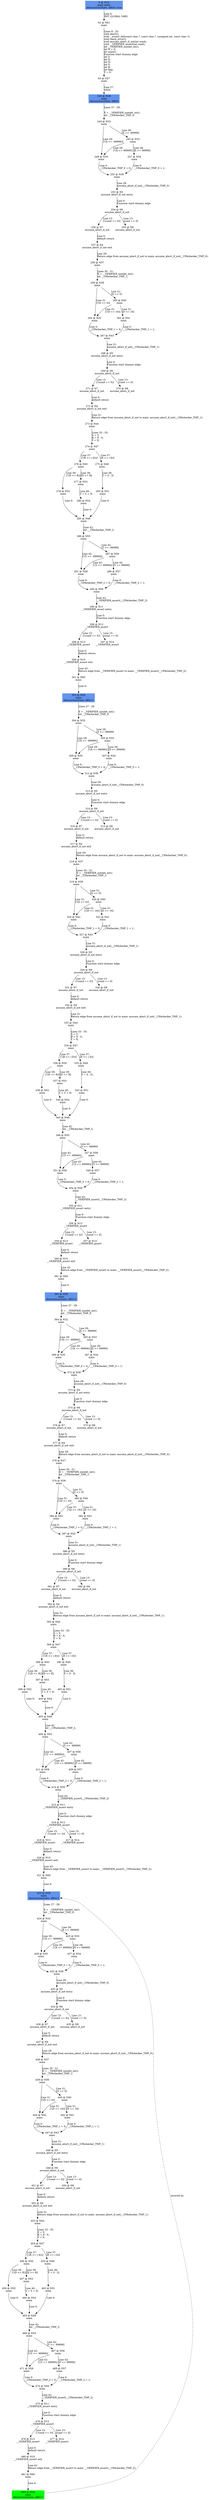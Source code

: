 digraph ARG {
node [style="filled" shape="box" color="white"]
0 [fillcolor="cornflowerblue" label="0 @ N19\nmain entry\nAbstractionState: ABS0: true\n" id="0"]
62 [label="62 @ N61\nmain\n" id="62"]
63 [label="63 @ N27\nmain\n" id="63"]
243 [fillcolor="cornflowerblue" label="243 @ N28\nmain\nAbstractionState: ABS9\n" id="243"]
244 [label="244 @ N32\nmain\n" id="244"]
249 [label="249 @ N35\nmain\n" id="249"]
252 [label="252 @ N36\nmain\n" id="252"]
253 [label="253 @ N5\nassume_abort_if_not entry\n" id="253"]
254 [label="254 @ N6\nassume_abort_if_not\n" id="254"]
256 [label="256 @ N7\nassume_abort_if_not\n" id="256"]
257 [label="257 @ N4\nassume_abort_if_not exit\n" id="257"]
258 [label="258 @ N37\nmain\n" id="258"]
259 [label="259 @ N39\nmain\n" id="259"]
264 [label="264 @ N42\nmain\n" id="264"]
267 [label="267 @ N43\nmain\n" id="267"]
268 [label="268 @ N5\nassume_abort_if_not entry\n" id="268"]
269 [label="269 @ N6\nassume_abort_if_not\n" id="269"]
271 [label="271 @ N7\nassume_abort_if_not\n" id="271"]
272 [label="272 @ N4\nassume_abort_if_not exit\n" id="272"]
273 [label="273 @ N44\nmain\n" id="273"]
274 [label="274 @ N47\nmain\n" id="274"]
276 [label="276 @ N50\nmain\n" id="276"]
278 [label="278 @ N52\nmain\n" id="278"]
285 [label="285 @ N48\nmain\n" id="285"]
286 [label="286 @ N55\nmain\n" id="286"]
291 [label="291 @ N58\nmain\n" id="291"]
294 [label="294 @ N59\nmain\n" id="294"]
295 [label="295 @ N11\n__VERIFIER_assert entry\n" id="295"]
296 [label="296 @ N12\n__VERIFIER_assert\n" id="296"]
298 [label="298 @ N13\n__VERIFIER_assert\n" id="298"]
300 [label="300 @ N10\n__VERIFIER_assert exit\n" id="300"]
301 [label="301 @ N60\nmain\n" id="301"]
303 [fillcolor="cornflowerblue" label="303 @ N28\nmain\nAbstractionState: ABS11\n" id="303"]
304 [label="304 @ N32\nmain\n" id="304"]
309 [label="309 @ N35\nmain\n" id="309"]
312 [label="312 @ N36\nmain\n" id="312"]
313 [label="313 @ N5\nassume_abort_if_not entry\n" id="313"]
314 [label="314 @ N6\nassume_abort_if_not\n" id="314"]
316 [label="316 @ N7\nassume_abort_if_not\n" id="316"]
317 [label="317 @ N4\nassume_abort_if_not exit\n" id="317"]
318 [label="318 @ N37\nmain\n" id="318"]
319 [label="319 @ N39\nmain\n" id="319"]
324 [label="324 @ N42\nmain\n" id="324"]
327 [label="327 @ N43\nmain\n" id="327"]
328 [label="328 @ N5\nassume_abort_if_not entry\n" id="328"]
329 [label="329 @ N6\nassume_abort_if_not\n" id="329"]
331 [label="331 @ N7\nassume_abort_if_not\n" id="331"]
332 [label="332 @ N4\nassume_abort_if_not exit\n" id="332"]
333 [label="333 @ N44\nmain\n" id="333"]
334 [label="334 @ N47\nmain\n" id="334"]
336 [label="336 @ N50\nmain\n" id="336"]
338 [label="338 @ N52\nmain\n" id="338"]
345 [label="345 @ N48\nmain\n" id="345"]
346 [label="346 @ N55\nmain\n" id="346"]
351 [label="351 @ N58\nmain\n" id="351"]
354 [label="354 @ N59\nmain\n" id="354"]
355 [label="355 @ N11\n__VERIFIER_assert entry\n" id="355"]
356 [label="356 @ N12\n__VERIFIER_assert\n" id="356"]
358 [label="358 @ N13\n__VERIFIER_assert\n" id="358"]
360 [label="360 @ N10\n__VERIFIER_assert exit\n" id="360"]
361 [label="361 @ N60\nmain\n" id="361"]
363 [fillcolor="cornflowerblue" label="363 @ N28\nmain\nAbstractionState: ABS13\n" id="363"]
364 [label="364 @ N32\nmain\n" id="364"]
369 [label="369 @ N35\nmain\n" id="369"]
372 [label="372 @ N36\nmain\n" id="372"]
373 [label="373 @ N5\nassume_abort_if_not entry\n" id="373"]
374 [label="374 @ N6\nassume_abort_if_not\n" id="374"]
376 [label="376 @ N7\nassume_abort_if_not\n" id="376"]
377 [label="377 @ N4\nassume_abort_if_not exit\n" id="377"]
378 [label="378 @ N37\nmain\n" id="378"]
379 [label="379 @ N39\nmain\n" id="379"]
384 [label="384 @ N42\nmain\n" id="384"]
387 [label="387 @ N43\nmain\n" id="387"]
388 [label="388 @ N5\nassume_abort_if_not entry\n" id="388"]
389 [label="389 @ N6\nassume_abort_if_not\n" id="389"]
391 [label="391 @ N7\nassume_abort_if_not\n" id="391"]
392 [label="392 @ N4\nassume_abort_if_not exit\n" id="392"]
393 [label="393 @ N44\nmain\n" id="393"]
394 [label="394 @ N47\nmain\n" id="394"]
396 [label="396 @ N50\nmain\n" id="396"]
398 [label="398 @ N52\nmain\n" id="398"]
405 [label="405 @ N48\nmain\n" id="405"]
406 [label="406 @ N55\nmain\n" id="406"]
411 [label="411 @ N58\nmain\n" id="411"]
414 [label="414 @ N59\nmain\n" id="414"]
415 [label="415 @ N11\n__VERIFIER_assert entry\n" id="415"]
416 [label="416 @ N12\n__VERIFIER_assert\n" id="416"]
418 [label="418 @ N13\n__VERIFIER_assert\n" id="418"]
420 [label="420 @ N10\n__VERIFIER_assert exit\n" id="420"]
421 [label="421 @ N60\nmain\n" id="421"]
423 [fillcolor="cornflowerblue" label="423 @ N28\nmain\nAbstractionState: ABS15\n" id="423"]
424 [label="424 @ N32\nmain\n" id="424"]
429 [label="429 @ N35\nmain\n" id="429"]
432 [label="432 @ N36\nmain\n" id="432"]
433 [label="433 @ N5\nassume_abort_if_not entry\n" id="433"]
434 [label="434 @ N6\nassume_abort_if_not\n" id="434"]
436 [label="436 @ N7\nassume_abort_if_not\n" id="436"]
437 [label="437 @ N4\nassume_abort_if_not exit\n" id="437"]
438 [label="438 @ N37\nmain\n" id="438"]
439 [label="439 @ N39\nmain\n" id="439"]
444 [label="444 @ N42\nmain\n" id="444"]
447 [label="447 @ N43\nmain\n" id="447"]
448 [label="448 @ N5\nassume_abort_if_not entry\n" id="448"]
449 [label="449 @ N6\nassume_abort_if_not\n" id="449"]
451 [label="451 @ N7\nassume_abort_if_not\n" id="451"]
452 [label="452 @ N4\nassume_abort_if_not exit\n" id="452"]
453 [label="453 @ N44\nmain\n" id="453"]
454 [label="454 @ N47\nmain\n" id="454"]
456 [label="456 @ N50\nmain\n" id="456"]
458 [label="458 @ N52\nmain\n" id="458"]
465 [label="465 @ N48\nmain\n" id="465"]
466 [label="466 @ N55\nmain\n" id="466"]
471 [label="471 @ N58\nmain\n" id="471"]
474 [label="474 @ N59\nmain\n" id="474"]
475 [label="475 @ N11\n__VERIFIER_assert entry\n" id="475"]
476 [label="476 @ N12\n__VERIFIER_assert\n" id="476"]
478 [label="478 @ N13\n__VERIFIER_assert\n" id="478"]
480 [label="480 @ N10\n__VERIFIER_assert exit\n" id="480"]
481 [label="481 @ N60\nmain\n" id="481"]
483 [fillcolor="green" label="483 @ N28\nmain\nAbstractionState: ABS17\n" id="483"]
477 [label="477 @ N14\n__VERIFIER_assert\n" id="477"]
467 [label="467 @ N56\nmain\n" id="467"]
469 [label="469 @ N57\nmain\n" id="469"]
457 [label="457 @ N53\nmain\n" id="457"]
460 [label="460 @ N54\nmain\n" id="460"]
455 [label="455 @ N49\nmain\n" id="455"]
463 [label="463 @ N51\nmain\n" id="463"]
450 [label="450 @ N8\nassume_abort_if_not\n" id="450"]
440 [label="440 @ N40\nmain\n" id="440"]
442 [label="442 @ N41\nmain\n" id="442"]
435 [label="435 @ N8\nassume_abort_if_not\n" id="435"]
425 [label="425 @ N33\nmain\n" id="425"]
427 [label="427 @ N34\nmain\n" id="427"]
417 [label="417 @ N14\n__VERIFIER_assert\n" id="417"]
407 [label="407 @ N56\nmain\n" id="407"]
409 [label="409 @ N57\nmain\n" id="409"]
397 [label="397 @ N53\nmain\n" id="397"]
400 [label="400 @ N54\nmain\n" id="400"]
395 [label="395 @ N49\nmain\n" id="395"]
403 [label="403 @ N51\nmain\n" id="403"]
390 [label="390 @ N8\nassume_abort_if_not\n" id="390"]
380 [label="380 @ N40\nmain\n" id="380"]
382 [label="382 @ N41\nmain\n" id="382"]
375 [label="375 @ N8\nassume_abort_if_not\n" id="375"]
365 [label="365 @ N33\nmain\n" id="365"]
367 [label="367 @ N34\nmain\n" id="367"]
357 [label="357 @ N14\n__VERIFIER_assert\n" id="357"]
347 [label="347 @ N56\nmain\n" id="347"]
349 [label="349 @ N57\nmain\n" id="349"]
337 [label="337 @ N53\nmain\n" id="337"]
340 [label="340 @ N54\nmain\n" id="340"]
335 [label="335 @ N49\nmain\n" id="335"]
343 [label="343 @ N51\nmain\n" id="343"]
330 [label="330 @ N8\nassume_abort_if_not\n" id="330"]
320 [label="320 @ N40\nmain\n" id="320"]
322 [label="322 @ N41\nmain\n" id="322"]
315 [label="315 @ N8\nassume_abort_if_not\n" id="315"]
305 [label="305 @ N33\nmain\n" id="305"]
307 [label="307 @ N34\nmain\n" id="307"]
297 [label="297 @ N14\n__VERIFIER_assert\n" id="297"]
287 [label="287 @ N56\nmain\n" id="287"]
289 [label="289 @ N57\nmain\n" id="289"]
277 [label="277 @ N53\nmain\n" id="277"]
280 [label="280 @ N54\nmain\n" id="280"]
275 [label="275 @ N49\nmain\n" id="275"]
283 [label="283 @ N51\nmain\n" id="283"]
270 [label="270 @ N8\nassume_abort_if_not\n" id="270"]
260 [label="260 @ N40\nmain\n" id="260"]
262 [label="262 @ N41\nmain\n" id="262"]
255 [label="255 @ N8\nassume_abort_if_not\n" id="255"]
245 [label="245 @ N33\nmain\n" id="245"]
247 [label="247 @ N34\nmain\n" id="247"]
0 -> 62 [label="Line 0: \lINIT GLOBAL VARS\l" id="0 -> 62"]
62 -> 63 [label="Lines 8 - 25: \lvoid abort();\lvoid __assert_fail(const char *, const char *, unsigned int, const char *);\lvoid reach_error();\lvoid assume_abort_if_not(int cond);\lvoid __VERIFIER_assert(int cond);\lint __VERIFIER_nondet_int();\lint N = 0;\lint main();\lFunction start dummy edge\lint Y;\lint X;\lint D;\lint S;\lint R;\lint flag;\lY = 0;\l" id="62 -> 63"]
63 -> 243 [label="Line 27: \lwhile\l" id="63 -> 243"]
243 -> 244 [label="Lines 27 - 29: \l\lX = __VERIFIER_nondet_int();\lint __CPAchecker_TMP_0;\l" id="243 -> 244"]
244 -> 245 [label="Line 29: \l[X >= -99999]\l" id="244 -> 245"]
244 -> 249 [label="Line 29: \l[!(X >= -99999)]\l" id="244 -> 249"]
249 -> 252 [label="Line 0: \l__CPAchecker_TMP_0 = 0;\l" id="249 -> 252"]
252 -> 253 [label="Line 29: \lassume_abort_if_not(__CPAchecker_TMP_0)\l" id="252 -> 253"]
253 -> 254 [label="Line 0: \lFunction start dummy edge\l" id="253 -> 254"]
254 -> 255 [label="Line 13: \l[cond == 0]\l" id="254 -> 255"]
254 -> 256 [label="Line 13: \l[!(cond == 0)]\l" id="254 -> 256"]
256 -> 257 [label="Line 0: \ldefault return\l" id="256 -> 257"]
257 -> 258 [label="Line 29: \lReturn edge from assume_abort_if_not to main: assume_abort_if_not(__CPAchecker_TMP_0);\l" id="257 -> 258"]
258 -> 259 [label="Lines 30 - 31: \lD = __VERIFIER_nondet_int();\lint __CPAchecker_TMP_1;\l" id="258 -> 259"]
259 -> 260 [label="Line 31: \l[D >= 0]\l" id="259 -> 260"]
259 -> 264 [label="Line 31: \l[!(D >= 0)]\l" id="259 -> 264"]
264 -> 267 [label="Line 0: \l__CPAchecker_TMP_1 = 0;\l" id="264 -> 267"]
267 -> 268 [label="Line 31: \lassume_abort_if_not(__CPAchecker_TMP_1)\l" id="267 -> 268"]
268 -> 269 [label="Line 0: \lFunction start dummy edge\l" id="268 -> 269"]
269 -> 270 [label="Line 13: \l[cond == 0]\l" id="269 -> 270"]
269 -> 271 [label="Line 13: \l[!(cond == 0)]\l" id="269 -> 271"]
271 -> 272 [label="Line 0: \ldefault return\l" id="271 -> 272"]
272 -> 273 [label="Line 31: \lReturn edge from assume_abort_if_not to main: assume_abort_if_not(__CPAchecker_TMP_1);\l" id="272 -> 273"]
273 -> 274 [label="Lines 33 - 35: \lS = Y;\lR = X - S;\lY = X;\l" id="273 -> 274"]
274 -> 275 [label="Line 37: \l[R <= (-D)]\l" id="274 -> 275"]
274 -> 276 [label="Line 37: \l[!(R <= (-D))]\l" id="274 -> 276"]
276 -> 277 [label="Line 39: \l[D <= R]\l" id="276 -> 277"]
276 -> 278 [label="Line 39: \l[!(D <= R)]\l" id="276 -> 278"]
278 -> 285 [label="Line 0: \l\l" id="278 -> 285"]
285 -> 286 [label="Line 42: \lint __CPAchecker_TMP_2;\l" id="285 -> 286"]
286 -> 287 [label="Line 42: \l[Y >= -99999]\l" id="286 -> 287"]
286 -> 291 [label="Line 42: \l[!(Y >= -99999)]\l" id="286 -> 291"]
291 -> 294 [label="Line 0: \l__CPAchecker_TMP_2 = 0;\l" id="291 -> 294"]
294 -> 295 [label="Line 42: \l__VERIFIER_assert(__CPAchecker_TMP_2)\l" id="294 -> 295"]
295 -> 296 [label="Line 0: \lFunction start dummy edge\l" id="295 -> 296"]
296 -> 297 [label="Line 15: \l[cond == 0]\l" id="296 -> 297"]
296 -> 298 [label="Line 15: \l[!(cond == 0)]\l" id="296 -> 298"]
298 -> 300 [label="Line 0: \ldefault return\l" id="298 -> 300"]
300 -> 301 [label="Line 42: \lReturn edge from __VERIFIER_assert to main: __VERIFIER_assert(__CPAchecker_TMP_2);\l" id="300 -> 301"]
301 -> 303 [label="Line 0: \l\l" id="301 -> 303"]
303 -> 304 [label="Lines 27 - 29: \l\lX = __VERIFIER_nondet_int();\lint __CPAchecker_TMP_0;\l" id="303 -> 304"]
304 -> 305 [label="Line 29: \l[X >= -99999]\l" id="304 -> 305"]
304 -> 309 [label="Line 29: \l[!(X >= -99999)]\l" id="304 -> 309"]
309 -> 312 [label="Line 0: \l__CPAchecker_TMP_0 = 0;\l" id="309 -> 312"]
312 -> 313 [label="Line 29: \lassume_abort_if_not(__CPAchecker_TMP_0)\l" id="312 -> 313"]
313 -> 314 [label="Line 0: \lFunction start dummy edge\l" id="313 -> 314"]
314 -> 315 [label="Line 13: \l[cond == 0]\l" id="314 -> 315"]
314 -> 316 [label="Line 13: \l[!(cond == 0)]\l" id="314 -> 316"]
316 -> 317 [label="Line 0: \ldefault return\l" id="316 -> 317"]
317 -> 318 [label="Line 29: \lReturn edge from assume_abort_if_not to main: assume_abort_if_not(__CPAchecker_TMP_0);\l" id="317 -> 318"]
318 -> 319 [label="Lines 30 - 31: \lD = __VERIFIER_nondet_int();\lint __CPAchecker_TMP_1;\l" id="318 -> 319"]
319 -> 320 [label="Line 31: \l[D >= 0]\l" id="319 -> 320"]
319 -> 324 [label="Line 31: \l[!(D >= 0)]\l" id="319 -> 324"]
324 -> 327 [label="Line 0: \l__CPAchecker_TMP_1 = 0;\l" id="324 -> 327"]
327 -> 328 [label="Line 31: \lassume_abort_if_not(__CPAchecker_TMP_1)\l" id="327 -> 328"]
328 -> 329 [label="Line 0: \lFunction start dummy edge\l" id="328 -> 329"]
329 -> 330 [label="Line 13: \l[cond == 0]\l" id="329 -> 330"]
329 -> 331 [label="Line 13: \l[!(cond == 0)]\l" id="329 -> 331"]
331 -> 332 [label="Line 0: \ldefault return\l" id="331 -> 332"]
332 -> 333 [label="Line 31: \lReturn edge from assume_abort_if_not to main: assume_abort_if_not(__CPAchecker_TMP_1);\l" id="332 -> 333"]
333 -> 334 [label="Lines 33 - 35: \lS = Y;\lR = X - S;\lY = X;\l" id="333 -> 334"]
334 -> 335 [label="Line 37: \l[R <= (-D)]\l" id="334 -> 335"]
334 -> 336 [label="Line 37: \l[!(R <= (-D))]\l" id="334 -> 336"]
336 -> 337 [label="Line 39: \l[D <= R]\l" id="336 -> 337"]
336 -> 338 [label="Line 39: \l[!(D <= R)]\l" id="336 -> 338"]
338 -> 345 [label="Line 0: \l\l" id="338 -> 345"]
345 -> 346 [label="Line 42: \lint __CPAchecker_TMP_2;\l" id="345 -> 346"]
346 -> 347 [label="Line 42: \l[Y >= -99999]\l" id="346 -> 347"]
346 -> 351 [label="Line 42: \l[!(Y >= -99999)]\l" id="346 -> 351"]
351 -> 354 [label="Line 0: \l__CPAchecker_TMP_2 = 0;\l" id="351 -> 354"]
354 -> 355 [label="Line 42: \l__VERIFIER_assert(__CPAchecker_TMP_2)\l" id="354 -> 355"]
355 -> 356 [label="Line 0: \lFunction start dummy edge\l" id="355 -> 356"]
356 -> 357 [label="Line 15: \l[cond == 0]\l" id="356 -> 357"]
356 -> 358 [label="Line 15: \l[!(cond == 0)]\l" id="356 -> 358"]
358 -> 360 [label="Line 0: \ldefault return\l" id="358 -> 360"]
360 -> 361 [label="Line 42: \lReturn edge from __VERIFIER_assert to main: __VERIFIER_assert(__CPAchecker_TMP_2);\l" id="360 -> 361"]
361 -> 363 [label="Line 0: \l\l" id="361 -> 363"]
363 -> 364 [label="Lines 27 - 29: \l\lX = __VERIFIER_nondet_int();\lint __CPAchecker_TMP_0;\l" id="363 -> 364"]
364 -> 365 [label="Line 29: \l[X >= -99999]\l" id="364 -> 365"]
364 -> 369 [label="Line 29: \l[!(X >= -99999)]\l" id="364 -> 369"]
369 -> 372 [label="Line 0: \l__CPAchecker_TMP_0 = 0;\l" id="369 -> 372"]
372 -> 373 [label="Line 29: \lassume_abort_if_not(__CPAchecker_TMP_0)\l" id="372 -> 373"]
373 -> 374 [label="Line 0: \lFunction start dummy edge\l" id="373 -> 374"]
374 -> 375 [label="Line 13: \l[cond == 0]\l" id="374 -> 375"]
374 -> 376 [label="Line 13: \l[!(cond == 0)]\l" id="374 -> 376"]
376 -> 377 [label="Line 0: \ldefault return\l" id="376 -> 377"]
377 -> 378 [label="Line 29: \lReturn edge from assume_abort_if_not to main: assume_abort_if_not(__CPAchecker_TMP_0);\l" id="377 -> 378"]
378 -> 379 [label="Lines 30 - 31: \lD = __VERIFIER_nondet_int();\lint __CPAchecker_TMP_1;\l" id="378 -> 379"]
379 -> 380 [label="Line 31: \l[D >= 0]\l" id="379 -> 380"]
379 -> 384 [label="Line 31: \l[!(D >= 0)]\l" id="379 -> 384"]
384 -> 387 [label="Line 0: \l__CPAchecker_TMP_1 = 0;\l" id="384 -> 387"]
387 -> 388 [label="Line 31: \lassume_abort_if_not(__CPAchecker_TMP_1)\l" id="387 -> 388"]
388 -> 389 [label="Line 0: \lFunction start dummy edge\l" id="388 -> 389"]
389 -> 390 [label="Line 13: \l[cond == 0]\l" id="389 -> 390"]
389 -> 391 [label="Line 13: \l[!(cond == 0)]\l" id="389 -> 391"]
391 -> 392 [label="Line 0: \ldefault return\l" id="391 -> 392"]
392 -> 393 [label="Line 31: \lReturn edge from assume_abort_if_not to main: assume_abort_if_not(__CPAchecker_TMP_1);\l" id="392 -> 393"]
393 -> 394 [label="Lines 33 - 35: \lS = Y;\lR = X - S;\lY = X;\l" id="393 -> 394"]
394 -> 395 [label="Line 37: \l[R <= (-D)]\l" id="394 -> 395"]
394 -> 396 [label="Line 37: \l[!(R <= (-D))]\l" id="394 -> 396"]
396 -> 397 [label="Line 39: \l[D <= R]\l" id="396 -> 397"]
396 -> 398 [label="Line 39: \l[!(D <= R)]\l" id="396 -> 398"]
398 -> 405 [label="Line 0: \l\l" id="398 -> 405"]
405 -> 406 [label="Line 42: \lint __CPAchecker_TMP_2;\l" id="405 -> 406"]
406 -> 407 [label="Line 42: \l[Y >= -99999]\l" id="406 -> 407"]
406 -> 411 [label="Line 42: \l[!(Y >= -99999)]\l" id="406 -> 411"]
411 -> 414 [label="Line 0: \l__CPAchecker_TMP_2 = 0;\l" id="411 -> 414"]
414 -> 415 [label="Line 42: \l__VERIFIER_assert(__CPAchecker_TMP_2)\l" id="414 -> 415"]
415 -> 416 [label="Line 0: \lFunction start dummy edge\l" id="415 -> 416"]
416 -> 417 [label="Line 15: \l[cond == 0]\l" id="416 -> 417"]
416 -> 418 [label="Line 15: \l[!(cond == 0)]\l" id="416 -> 418"]
418 -> 420 [label="Line 0: \ldefault return\l" id="418 -> 420"]
420 -> 421 [label="Line 42: \lReturn edge from __VERIFIER_assert to main: __VERIFIER_assert(__CPAchecker_TMP_2);\l" id="420 -> 421"]
421 -> 423 [label="Line 0: \l\l" id="421 -> 423"]
483 -> 423 [style="dashed" weight="0" label="covered by"]
423 -> 424 [label="Lines 27 - 29: \l\lX = __VERIFIER_nondet_int();\lint __CPAchecker_TMP_0;\l" id="423 -> 424"]
424 -> 425 [label="Line 29: \l[X >= -99999]\l" id="424 -> 425"]
424 -> 429 [label="Line 29: \l[!(X >= -99999)]\l" id="424 -> 429"]
429 -> 432 [label="Line 0: \l__CPAchecker_TMP_0 = 0;\l" id="429 -> 432"]
432 -> 433 [label="Line 29: \lassume_abort_if_not(__CPAchecker_TMP_0)\l" id="432 -> 433"]
433 -> 434 [label="Line 0: \lFunction start dummy edge\l" id="433 -> 434"]
434 -> 435 [label="Line 13: \l[cond == 0]\l" id="434 -> 435"]
434 -> 436 [label="Line 13: \l[!(cond == 0)]\l" id="434 -> 436"]
436 -> 437 [label="Line 0: \ldefault return\l" id="436 -> 437"]
437 -> 438 [label="Line 29: \lReturn edge from assume_abort_if_not to main: assume_abort_if_not(__CPAchecker_TMP_0);\l" id="437 -> 438"]
438 -> 439 [label="Lines 30 - 31: \lD = __VERIFIER_nondet_int();\lint __CPAchecker_TMP_1;\l" id="438 -> 439"]
439 -> 440 [label="Line 31: \l[D >= 0]\l" id="439 -> 440"]
439 -> 444 [label="Line 31: \l[!(D >= 0)]\l" id="439 -> 444"]
444 -> 447 [label="Line 0: \l__CPAchecker_TMP_1 = 0;\l" id="444 -> 447"]
447 -> 448 [label="Line 31: \lassume_abort_if_not(__CPAchecker_TMP_1)\l" id="447 -> 448"]
448 -> 449 [label="Line 0: \lFunction start dummy edge\l" id="448 -> 449"]
449 -> 450 [label="Line 13: \l[cond == 0]\l" id="449 -> 450"]
449 -> 451 [label="Line 13: \l[!(cond == 0)]\l" id="449 -> 451"]
451 -> 452 [label="Line 0: \ldefault return\l" id="451 -> 452"]
452 -> 453 [label="Line 31: \lReturn edge from assume_abort_if_not to main: assume_abort_if_not(__CPAchecker_TMP_1);\l" id="452 -> 453"]
453 -> 454 [label="Lines 33 - 35: \lS = Y;\lR = X - S;\lY = X;\l" id="453 -> 454"]
454 -> 455 [label="Line 37: \l[R <= (-D)]\l" id="454 -> 455"]
454 -> 456 [label="Line 37: \l[!(R <= (-D))]\l" id="454 -> 456"]
456 -> 457 [label="Line 39: \l[D <= R]\l" id="456 -> 457"]
456 -> 458 [label="Line 39: \l[!(D <= R)]\l" id="456 -> 458"]
458 -> 465 [label="Line 0: \l\l" id="458 -> 465"]
465 -> 466 [label="Line 42: \lint __CPAchecker_TMP_2;\l" id="465 -> 466"]
466 -> 467 [label="Line 42: \l[Y >= -99999]\l" id="466 -> 467"]
466 -> 471 [label="Line 42: \l[!(Y >= -99999)]\l" id="466 -> 471"]
471 -> 474 [label="Line 0: \l__CPAchecker_TMP_2 = 0;\l" id="471 -> 474"]
474 -> 475 [label="Line 42: \l__VERIFIER_assert(__CPAchecker_TMP_2)\l" id="474 -> 475"]
475 -> 476 [label="Line 0: \lFunction start dummy edge\l" id="475 -> 476"]
476 -> 477 [label="Line 15: \l[cond == 0]\l" id="476 -> 477"]
476 -> 478 [label="Line 15: \l[!(cond == 0)]\l" id="476 -> 478"]
478 -> 480 [label="Line 0: \ldefault return\l" id="478 -> 480"]
480 -> 481 [label="Line 42: \lReturn edge from __VERIFIER_assert to main: __VERIFIER_assert(__CPAchecker_TMP_2);\l" id="480 -> 481"]
481 -> 483 [label="Line 0: \l\l" id="481 -> 483"]
467 -> 469 [label="Line 42: \l[Y <= 99999]\l" id="467 -> 469"]
467 -> 471 [label="Line 42: \l[!(Y <= 99999)]\l" id="467 -> 471"]
469 -> 474 [label="Line 0: \l__CPAchecker_TMP_2 = 1;\l" id="469 -> 474"]
457 -> 460 [label="Line 40: \lY = S + D;\l" id="457 -> 460"]
460 -> 465 [label="Line 0: \l\l" id="460 -> 465"]
455 -> 463 [label="Line 38: \lY = S - D;\l" id="455 -> 463"]
463 -> 465 [label="Line 0: \l\l" id="463 -> 465"]
440 -> 442 [label="Line 31: \l[D <= 16]\l" id="440 -> 442"]
440 -> 444 [label="Line 31: \l[!(D <= 16)]\l" id="440 -> 444"]
442 -> 447 [label="Line 0: \l__CPAchecker_TMP_1 = 1;\l" id="442 -> 447"]
425 -> 427 [label="Line 29: \l[X <= 99999]\l" id="425 -> 427"]
425 -> 429 [label="Line 29: \l[!(X <= 99999)]\l" id="425 -> 429"]
427 -> 432 [label="Line 0: \l__CPAchecker_TMP_0 = 1;\l" id="427 -> 432"]
407 -> 409 [label="Line 42: \l[Y <= 99999]\l" id="407 -> 409"]
407 -> 411 [label="Line 42: \l[!(Y <= 99999)]\l" id="407 -> 411"]
409 -> 414 [label="Line 0: \l__CPAchecker_TMP_2 = 1;\l" id="409 -> 414"]
397 -> 400 [label="Line 40: \lY = S + D;\l" id="397 -> 400"]
400 -> 405 [label="Line 0: \l\l" id="400 -> 405"]
395 -> 403 [label="Line 38: \lY = S - D;\l" id="395 -> 403"]
403 -> 405 [label="Line 0: \l\l" id="403 -> 405"]
380 -> 382 [label="Line 31: \l[D <= 16]\l" id="380 -> 382"]
380 -> 384 [label="Line 31: \l[!(D <= 16)]\l" id="380 -> 384"]
382 -> 387 [label="Line 0: \l__CPAchecker_TMP_1 = 1;\l" id="382 -> 387"]
365 -> 367 [label="Line 29: \l[X <= 99999]\l" id="365 -> 367"]
365 -> 369 [label="Line 29: \l[!(X <= 99999)]\l" id="365 -> 369"]
367 -> 372 [label="Line 0: \l__CPAchecker_TMP_0 = 1;\l" id="367 -> 372"]
347 -> 349 [label="Line 42: \l[Y <= 99999]\l" id="347 -> 349"]
347 -> 351 [label="Line 42: \l[!(Y <= 99999)]\l" id="347 -> 351"]
349 -> 354 [label="Line 0: \l__CPAchecker_TMP_2 = 1;\l" id="349 -> 354"]
337 -> 340 [label="Line 40: \lY = S + D;\l" id="337 -> 340"]
340 -> 345 [label="Line 0: \l\l" id="340 -> 345"]
335 -> 343 [label="Line 38: \lY = S - D;\l" id="335 -> 343"]
343 -> 345 [label="Line 0: \l\l" id="343 -> 345"]
320 -> 322 [label="Line 31: \l[D <= 16]\l" id="320 -> 322"]
320 -> 324 [label="Line 31: \l[!(D <= 16)]\l" id="320 -> 324"]
322 -> 327 [label="Line 0: \l__CPAchecker_TMP_1 = 1;\l" id="322 -> 327"]
305 -> 307 [label="Line 29: \l[X <= 99999]\l" id="305 -> 307"]
305 -> 309 [label="Line 29: \l[!(X <= 99999)]\l" id="305 -> 309"]
307 -> 312 [label="Line 0: \l__CPAchecker_TMP_0 = 1;\l" id="307 -> 312"]
287 -> 289 [label="Line 42: \l[Y <= 99999]\l" id="287 -> 289"]
287 -> 291 [label="Line 42: \l[!(Y <= 99999)]\l" id="287 -> 291"]
289 -> 294 [label="Line 0: \l__CPAchecker_TMP_2 = 1;\l" id="289 -> 294"]
277 -> 280 [label="Line 40: \lY = S + D;\l" id="277 -> 280"]
280 -> 285 [label="Line 0: \l\l" id="280 -> 285"]
275 -> 283 [label="Line 38: \lY = S - D;\l" id="275 -> 283"]
283 -> 285 [label="Line 0: \l\l" id="283 -> 285"]
260 -> 262 [label="Line 31: \l[D <= 16]\l" id="260 -> 262"]
260 -> 264 [label="Line 31: \l[!(D <= 16)]\l" id="260 -> 264"]
262 -> 267 [label="Line 0: \l__CPAchecker_TMP_1 = 1;\l" id="262 -> 267"]
245 -> 247 [label="Line 29: \l[X <= 99999]\l" id="245 -> 247"]
245 -> 249 [label="Line 29: \l[!(X <= 99999)]\l" id="245 -> 249"]
247 -> 252 [label="Line 0: \l__CPAchecker_TMP_0 = 1;\l" id="247 -> 252"]
}
